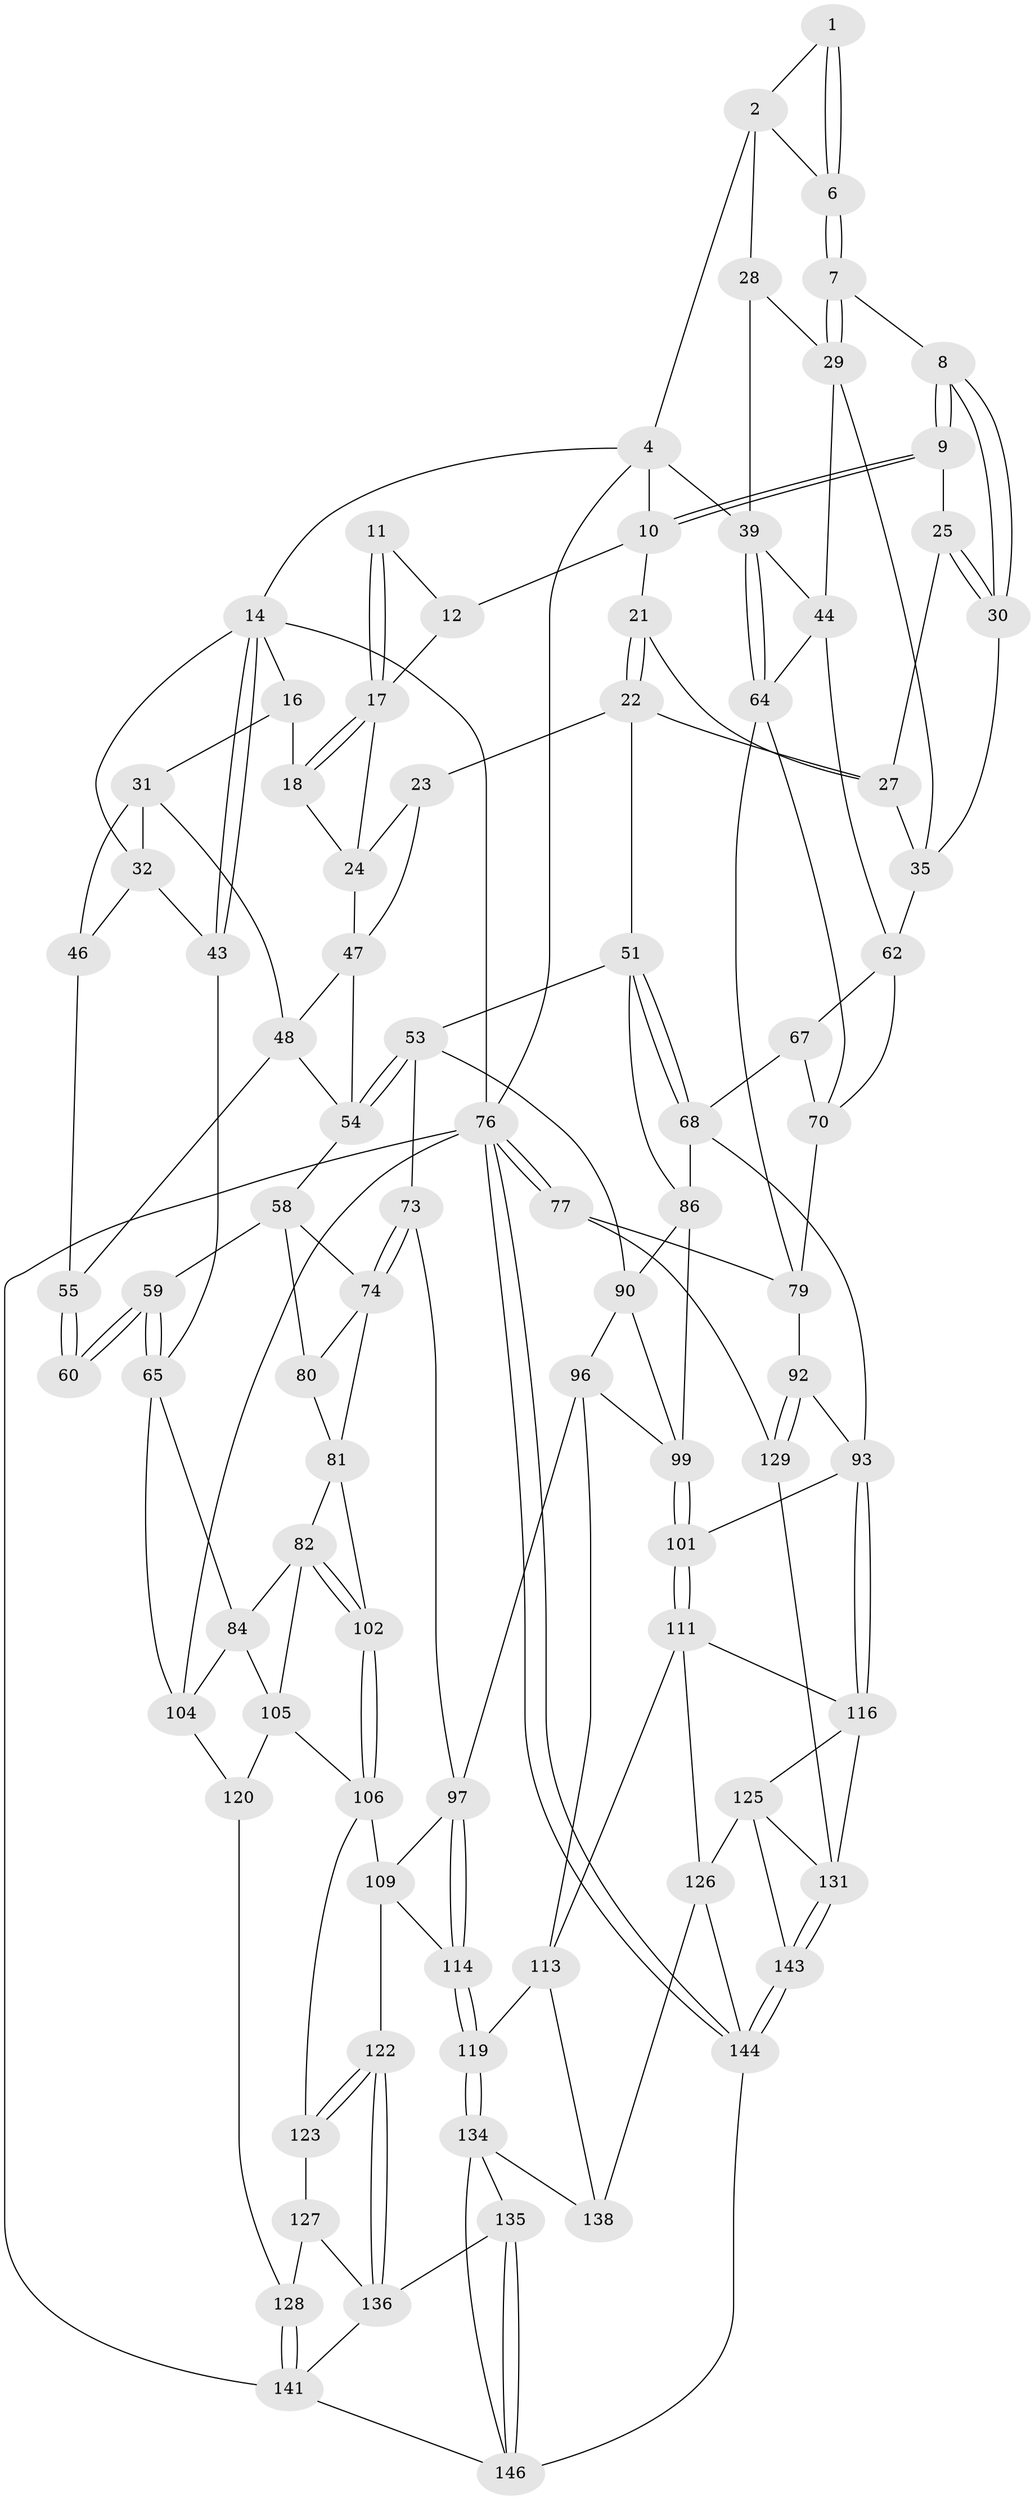 // Generated by graph-tools (version 1.1) at 2025/52/02/27/25 19:52:43]
// undirected, 89 vertices, 195 edges
graph export_dot {
graph [start="1"]
  node [color=gray90,style=filled];
  1 [pos="+0.849346304501314+0"];
  2 [pos="+0.9689092772330815+0.05887490043021918",super="+3"];
  4 [pos="+1+0",super="+5"];
  6 [pos="+0.8913484872614004+0.06874686495444952"];
  7 [pos="+0.8815080099092013+0.1445450172433665"];
  8 [pos="+0.8415765418451686+0.13662790344116282"];
  9 [pos="+0.7208685367768477+0.021200468500808214"];
  10 [pos="+0.6720583634499868+0",super="+13"];
  11 [pos="+0.32958572500859834+0"];
  12 [pos="+0.37248152242741284+0"];
  14 [pos="+0+0",super="+15"];
  16 [pos="+0.171317009893658+0",super="+19"];
  17 [pos="+0.2663790086062157+0.12319724469203332",super="+20"];
  18 [pos="+0.20861314078691034+0.18565380057229855"];
  21 [pos="+0.549776937960497+0.16104794583081547"];
  22 [pos="+0.4933856328613169+0.21250685222382748",super="+41"];
  23 [pos="+0.45964132818442743+0.21651872764686655"];
  24 [pos="+0.4218132840747479+0.19372895016465097",super="+38"];
  25 [pos="+0.7134381791052797+0.07450188327832259",super="+26"];
  27 [pos="+0.5876151432210707+0.16852623461784738",super="+37"];
  28 [pos="+0.910596152447514+0.16775317093791178"];
  29 [pos="+0.9028870075370657+0.16859525788961185",super="+34"];
  30 [pos="+0.7483001379481945+0.19558295756059546",super="+33"];
  31 [pos="+0.1286084873898645+0.17600334956336994",super="+45"];
  32 [pos="+0.11054664489837453+0.16531143540053764",super="+42"];
  35 [pos="+0.7380093377368442+0.3131319897902966",super="+36"];
  39 [pos="+1+0.3202728802629635",super="+40"];
  43 [pos="+0+0.33388800586014067"];
  44 [pos="+0.8702035005568776+0.30347422095447635",super="+61"];
  46 [pos="+0+0.31795897775225346"];
  47 [pos="+0.2570479489984942+0.2660953617243445",super="+50"];
  48 [pos="+0.2072506500287387+0.3506969305671651",super="+49"];
  51 [pos="+0.6178125473981742+0.4193983017148067",super="+52"];
  53 [pos="+0.46568852465008065+0.505940819130015",super="+72"];
  54 [pos="+0.4215951965410938+0.4593950756578162",super="+57"];
  55 [pos="+0.10609043587625538+0.35581297816102087",super="+56"];
  58 [pos="+0.1705752000963647+0.5004899260433369",super="+75"];
  59 [pos="+0.14462522359913194+0.5054303761254104"];
  60 [pos="+0.09944127872330162+0.4178503899620686"];
  62 [pos="+0.8947886384267822+0.48537882457487785",super="+63"];
  64 [pos="+1+0.41619069248111956",super="+69"];
  65 [pos="+0.07573535531948519+0.5360203104205546",super="+66"];
  67 [pos="+0.8415957130645233+0.5619219755779203"];
  68 [pos="+0.7478860794873023+0.5991647178351098",super="+85"];
  70 [pos="+1+0.47525642340571245",super="+71"];
  73 [pos="+0.35563348422722857+0.6488691593914796"];
  74 [pos="+0.3503385820523175+0.6477992366850511",super="+87"];
  76 [pos="+1+1",super="+124"];
  77 [pos="+1+0.8878607035070735",super="+78"];
  79 [pos="+1+0.739683495637901",super="+91"];
  80 [pos="+0.19637621350998843+0.622864387811599"];
  81 [pos="+0.19471580233247307+0.627345823006851",super="+88"];
  82 [pos="+0.14040708169761068+0.6763499787185887",super="+83"];
  84 [pos="+0.1279033170359284+0.6742470167214749",super="+103"];
  86 [pos="+0.6731010472613022+0.6321032348264543",super="+89"];
  90 [pos="+0.4973243871794584+0.611730336664471",super="+95"];
  92 [pos="+0.86883209360631+0.7670732653216251"];
  93 [pos="+0.7971068461829094+0.769019978049885",super="+94"];
  96 [pos="+0.4136691201516975+0.7436162704450648",super="+110"];
  97 [pos="+0.3798334460861853+0.7235081662724113",super="+98"];
  99 [pos="+0.5565009145229515+0.7181380746797609",super="+100"];
  101 [pos="+0.6524918021324838+0.7371359159239679"];
  102 [pos="+0.21053318141711094+0.7050801226075307"];
  104 [pos="+0+0.7489450320826935",super="+121"];
  105 [pos="+0.12075062179611425+0.7409273846575015",super="+108"];
  106 [pos="+0.20991664115905734+0.7685928800834194",super="+107"];
  109 [pos="+0.25970283580983006+0.7587209545397305",super="+115"];
  111 [pos="+0.6525038688316153+0.7622767173573737",super="+112"];
  113 [pos="+0.5062681939138115+0.8323942555646956",super="+118"];
  114 [pos="+0.3375237352730964+0.8082632276312208"];
  116 [pos="+0.7645133852225102+0.8068574019922133",super="+117"];
  119 [pos="+0.38359723030518833+0.8649288802778603"];
  120 [pos="+0.05193125593697991+0.8592940581140622"];
  122 [pos="+0.2517695391303903+0.8671448128899553"];
  123 [pos="+0.20868335462377774+0.8282844426917568"];
  125 [pos="+0.6679439291265765+0.876143286544615",super="+133"];
  126 [pos="+0.5671896138571401+0.8703689331541474",super="+140"];
  127 [pos="+0.15739908351613527+0.8596735808799455"];
  128 [pos="+0.09466858244185909+0.8821410641187035"];
  129 [pos="+0.8928941558516934+0.8877105267781451",super="+130"];
  131 [pos="+0.851336686497569+0.9781086694525447",super="+132"];
  134 [pos="+0.3554269969901212+0.9229560594445311",super="+139"];
  135 [pos="+0.2963272199099775+0.9197243336414527"];
  136 [pos="+0.25281319862031737+0.8745573089291214",super="+137"];
  138 [pos="+0.4503049700211818+0.9535623808684754"];
  141 [pos="+0.1595361113814919+1",super="+142"];
  143 [pos="+0.7897517374604421+1"];
  144 [pos="+0.765264869632177+1",super="+145"];
  146 [pos="+0.1857333705980604+1",super="+147"];
  1 -- 2;
  1 -- 6;
  1 -- 6;
  2 -- 6;
  2 -- 4;
  2 -- 28;
  4 -- 39;
  4 -- 76;
  4 -- 10;
  4 -- 14;
  6 -- 7;
  6 -- 7;
  7 -- 8;
  7 -- 29;
  7 -- 29;
  8 -- 9;
  8 -- 9;
  8 -- 30;
  8 -- 30;
  9 -- 10;
  9 -- 10;
  9 -- 25;
  10 -- 12;
  10 -- 21;
  11 -- 12;
  11 -- 17;
  11 -- 17;
  12 -- 17;
  14 -- 43;
  14 -- 43;
  14 -- 76;
  14 -- 16;
  14 -- 32;
  16 -- 18;
  16 -- 31;
  17 -- 18;
  17 -- 18;
  17 -- 24;
  18 -- 24;
  21 -- 22;
  21 -- 22;
  21 -- 27;
  22 -- 23;
  22 -- 51;
  22 -- 27;
  23 -- 24;
  23 -- 47;
  24 -- 47;
  25 -- 30 [weight=2];
  25 -- 30;
  25 -- 27;
  27 -- 35;
  28 -- 29;
  28 -- 39;
  29 -- 35;
  29 -- 44;
  30 -- 35;
  31 -- 32;
  31 -- 48;
  31 -- 46;
  32 -- 43;
  32 -- 46;
  35 -- 62;
  39 -- 64;
  39 -- 64;
  39 -- 44;
  43 -- 65;
  44 -- 64;
  44 -- 62;
  46 -- 55;
  47 -- 48;
  47 -- 54;
  48 -- 54;
  48 -- 55;
  51 -- 68;
  51 -- 68;
  51 -- 53;
  51 -- 86;
  53 -- 54;
  53 -- 54;
  53 -- 73;
  53 -- 90;
  54 -- 58;
  55 -- 60 [weight=2];
  55 -- 60;
  58 -- 59;
  58 -- 80;
  58 -- 74;
  59 -- 60;
  59 -- 60;
  59 -- 65;
  59 -- 65;
  62 -- 70;
  62 -- 67;
  64 -- 70;
  64 -- 79;
  65 -- 84;
  65 -- 104;
  67 -- 68;
  67 -- 70;
  68 -- 93;
  68 -- 86;
  70 -- 79;
  73 -- 74;
  73 -- 74;
  73 -- 97;
  74 -- 80;
  74 -- 81;
  76 -- 77;
  76 -- 77;
  76 -- 144;
  76 -- 144;
  76 -- 104;
  76 -- 141;
  77 -- 129 [weight=2];
  77 -- 79;
  79 -- 92;
  80 -- 81;
  81 -- 82;
  81 -- 102;
  82 -- 102;
  82 -- 102;
  82 -- 105;
  82 -- 84;
  84 -- 104;
  84 -- 105;
  86 -- 90;
  86 -- 99;
  90 -- 96;
  90 -- 99;
  92 -- 93;
  92 -- 129;
  92 -- 129;
  93 -- 116;
  93 -- 116;
  93 -- 101;
  96 -- 97;
  96 -- 113;
  96 -- 99;
  97 -- 114;
  97 -- 114;
  97 -- 109;
  99 -- 101;
  99 -- 101;
  101 -- 111;
  101 -- 111;
  102 -- 106;
  102 -- 106;
  104 -- 120;
  105 -- 120;
  105 -- 106;
  106 -- 109;
  106 -- 123;
  109 -- 114;
  109 -- 122;
  111 -- 116;
  111 -- 113;
  111 -- 126;
  113 -- 138;
  113 -- 119;
  114 -- 119;
  114 -- 119;
  116 -- 125;
  116 -- 131;
  119 -- 134;
  119 -- 134;
  120 -- 128;
  122 -- 123;
  122 -- 123;
  122 -- 136;
  122 -- 136;
  123 -- 127;
  125 -- 126;
  125 -- 131;
  125 -- 143;
  126 -- 144;
  126 -- 138;
  127 -- 128;
  127 -- 136;
  128 -- 141;
  128 -- 141;
  129 -- 131;
  131 -- 143;
  131 -- 143;
  134 -- 135;
  134 -- 138;
  134 -- 146;
  135 -- 136;
  135 -- 146;
  135 -- 146;
  136 -- 141;
  141 -- 146;
  143 -- 144;
  143 -- 144;
  144 -- 146;
}
